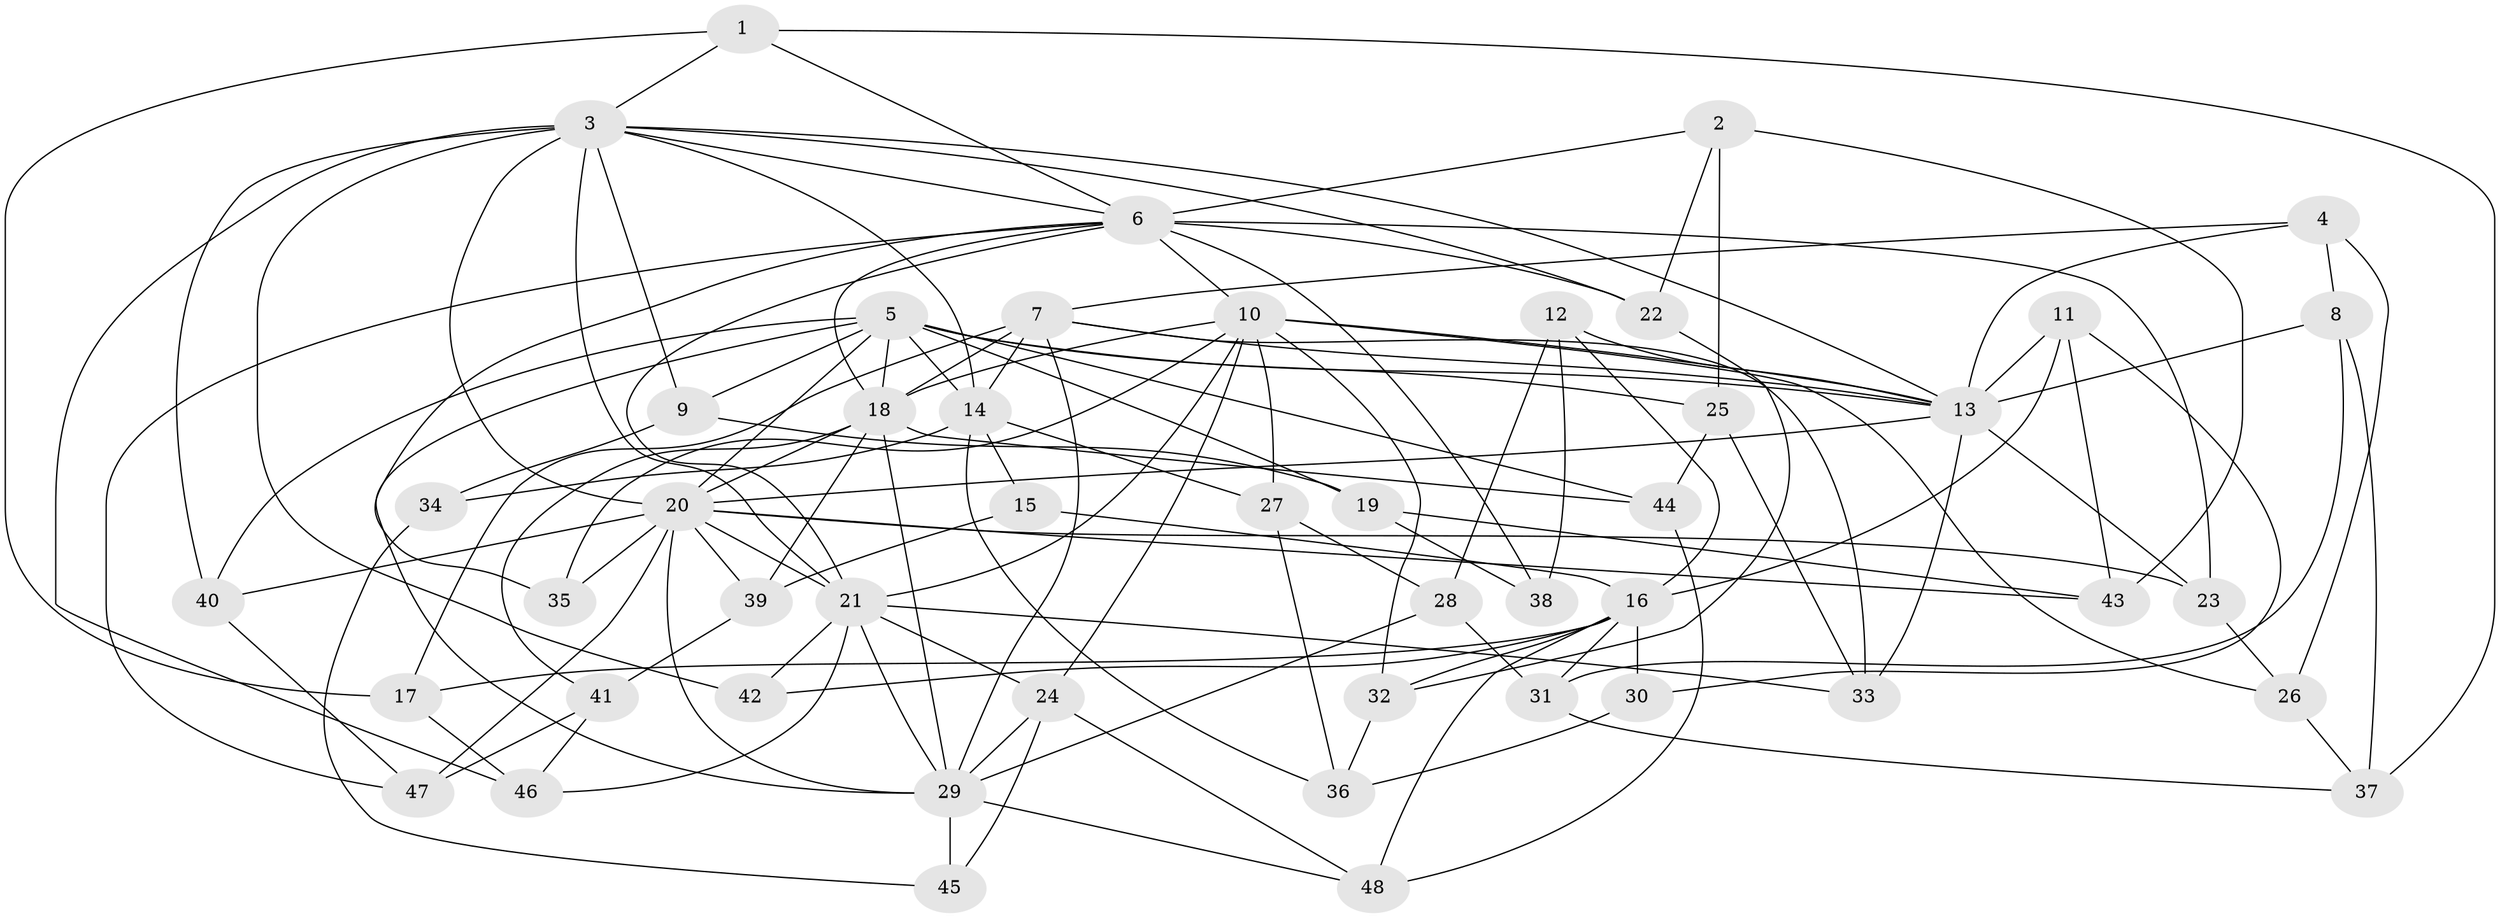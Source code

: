 // original degree distribution, {4: 1.0}
// Generated by graph-tools (version 1.1) at 2025/38/03/09/25 02:38:18]
// undirected, 48 vertices, 126 edges
graph export_dot {
graph [start="1"]
  node [color=gray90,style=filled];
  1;
  2;
  3;
  4;
  5;
  6;
  7;
  8;
  9;
  10;
  11;
  12;
  13;
  14;
  15;
  16;
  17;
  18;
  19;
  20;
  21;
  22;
  23;
  24;
  25;
  26;
  27;
  28;
  29;
  30;
  31;
  32;
  33;
  34;
  35;
  36;
  37;
  38;
  39;
  40;
  41;
  42;
  43;
  44;
  45;
  46;
  47;
  48;
  1 -- 3 [weight=1.0];
  1 -- 6 [weight=1.0];
  1 -- 17 [weight=1.0];
  1 -- 37 [weight=1.0];
  2 -- 6 [weight=1.0];
  2 -- 22 [weight=1.0];
  2 -- 25 [weight=1.0];
  2 -- 43 [weight=1.0];
  3 -- 6 [weight=1.0];
  3 -- 9 [weight=1.0];
  3 -- 13 [weight=1.0];
  3 -- 14 [weight=1.0];
  3 -- 20 [weight=1.0];
  3 -- 21 [weight=2.0];
  3 -- 22 [weight=1.0];
  3 -- 40 [weight=1.0];
  3 -- 42 [weight=1.0];
  3 -- 46 [weight=1.0];
  4 -- 7 [weight=1.0];
  4 -- 8 [weight=1.0];
  4 -- 13 [weight=1.0];
  4 -- 26 [weight=1.0];
  5 -- 9 [weight=1.0];
  5 -- 13 [weight=1.0];
  5 -- 14 [weight=1.0];
  5 -- 18 [weight=1.0];
  5 -- 19 [weight=1.0];
  5 -- 20 [weight=1.0];
  5 -- 25 [weight=1.0];
  5 -- 29 [weight=1.0];
  5 -- 40 [weight=1.0];
  5 -- 44 [weight=1.0];
  6 -- 10 [weight=1.0];
  6 -- 18 [weight=1.0];
  6 -- 21 [weight=1.0];
  6 -- 22 [weight=1.0];
  6 -- 23 [weight=1.0];
  6 -- 35 [weight=1.0];
  6 -- 38 [weight=2.0];
  6 -- 47 [weight=1.0];
  7 -- 13 [weight=1.0];
  7 -- 14 [weight=4.0];
  7 -- 17 [weight=1.0];
  7 -- 18 [weight=1.0];
  7 -- 29 [weight=1.0];
  7 -- 33 [weight=1.0];
  8 -- 13 [weight=1.0];
  8 -- 31 [weight=1.0];
  8 -- 37 [weight=1.0];
  9 -- 19 [weight=1.0];
  9 -- 34 [weight=1.0];
  10 -- 13 [weight=2.0];
  10 -- 18 [weight=1.0];
  10 -- 21 [weight=1.0];
  10 -- 24 [weight=2.0];
  10 -- 26 [weight=1.0];
  10 -- 27 [weight=1.0];
  10 -- 32 [weight=1.0];
  10 -- 35 [weight=2.0];
  11 -- 13 [weight=1.0];
  11 -- 16 [weight=1.0];
  11 -- 30 [weight=1.0];
  11 -- 43 [weight=1.0];
  12 -- 13 [weight=1.0];
  12 -- 16 [weight=1.0];
  12 -- 28 [weight=1.0];
  12 -- 38 [weight=1.0];
  13 -- 20 [weight=1.0];
  13 -- 23 [weight=1.0];
  13 -- 33 [weight=1.0];
  14 -- 15 [weight=2.0];
  14 -- 27 [weight=1.0];
  14 -- 34 [weight=2.0];
  14 -- 36 [weight=1.0];
  15 -- 16 [weight=1.0];
  15 -- 39 [weight=1.0];
  16 -- 17 [weight=1.0];
  16 -- 30 [weight=2.0];
  16 -- 31 [weight=1.0];
  16 -- 32 [weight=1.0];
  16 -- 42 [weight=1.0];
  16 -- 48 [weight=1.0];
  17 -- 46 [weight=1.0];
  18 -- 20 [weight=1.0];
  18 -- 29 [weight=2.0];
  18 -- 39 [weight=1.0];
  18 -- 41 [weight=1.0];
  18 -- 44 [weight=1.0];
  19 -- 38 [weight=1.0];
  19 -- 43 [weight=1.0];
  20 -- 21 [weight=1.0];
  20 -- 23 [weight=1.0];
  20 -- 29 [weight=1.0];
  20 -- 35 [weight=1.0];
  20 -- 39 [weight=1.0];
  20 -- 40 [weight=1.0];
  20 -- 43 [weight=1.0];
  20 -- 47 [weight=1.0];
  21 -- 24 [weight=2.0];
  21 -- 29 [weight=1.0];
  21 -- 33 [weight=1.0];
  21 -- 42 [weight=2.0];
  21 -- 46 [weight=1.0];
  22 -- 32 [weight=1.0];
  23 -- 26 [weight=1.0];
  24 -- 29 [weight=2.0];
  24 -- 45 [weight=1.0];
  24 -- 48 [weight=1.0];
  25 -- 33 [weight=1.0];
  25 -- 44 [weight=1.0];
  26 -- 37 [weight=1.0];
  27 -- 28 [weight=1.0];
  27 -- 36 [weight=1.0];
  28 -- 29 [weight=1.0];
  28 -- 31 [weight=1.0];
  29 -- 45 [weight=2.0];
  29 -- 48 [weight=1.0];
  30 -- 36 [weight=1.0];
  31 -- 37 [weight=1.0];
  32 -- 36 [weight=1.0];
  34 -- 45 [weight=1.0];
  39 -- 41 [weight=1.0];
  40 -- 47 [weight=1.0];
  41 -- 46 [weight=1.0];
  41 -- 47 [weight=1.0];
  44 -- 48 [weight=1.0];
}
